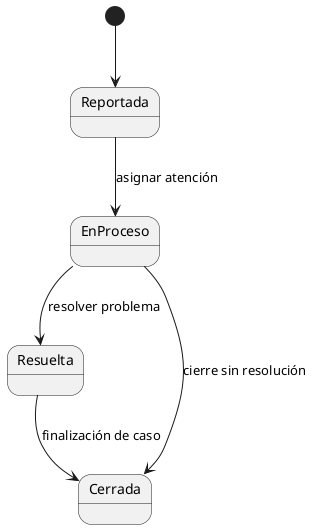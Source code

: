 @startuml IteracionPostExamenEstadosIncidencia

[*] --> Reportada
Reportada --> EnProceso : asignar atención
EnProceso --> Resuelta : resolver problema
EnProceso --> Cerrada : cierre sin resolución
Resuelta --> Cerrada : finalización de caso

@enduml

